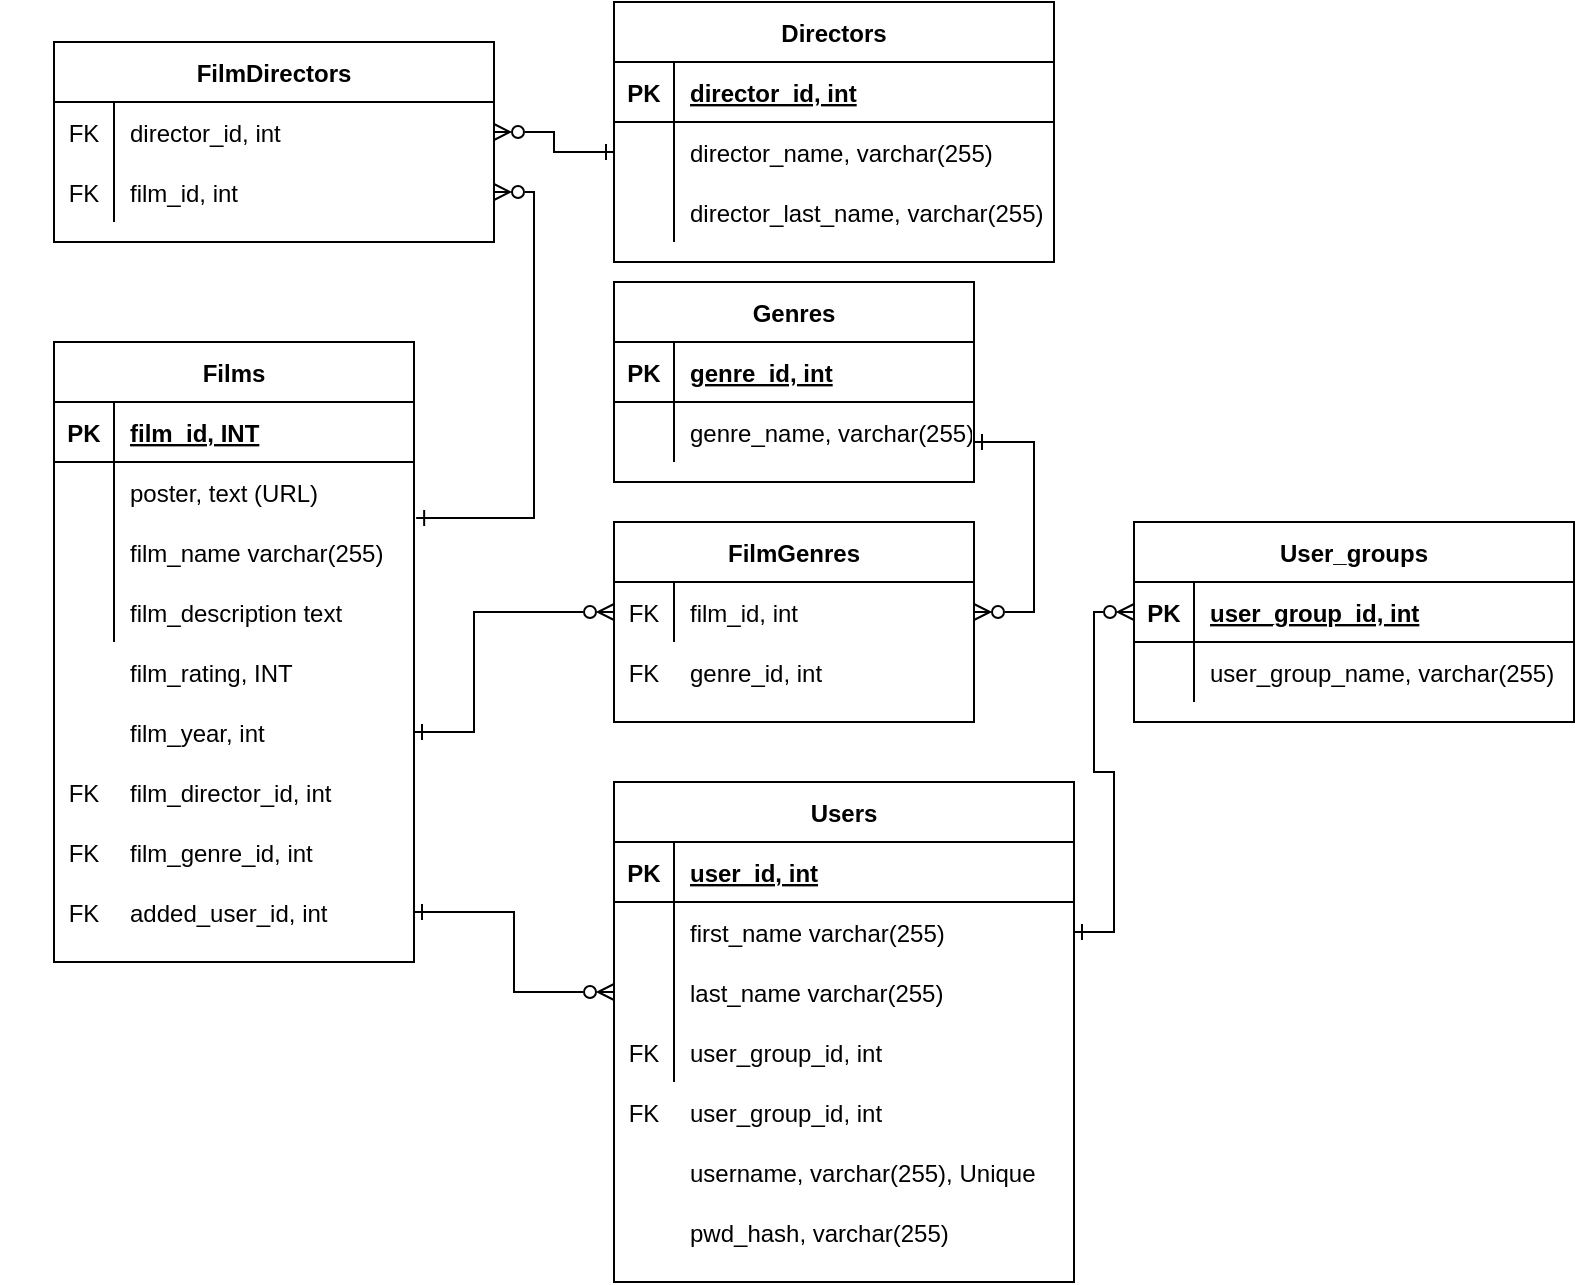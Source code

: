 <mxfile version="15.7.3" type="device"><diagram id="e_fTZcowITUSTxQMZxsq" name="Page-1"><mxGraphModel dx="2272" dy="1698" grid="1" gridSize="10" guides="1" tooltips="1" connect="1" arrows="1" fold="1" page="1" pageScale="1" pageWidth="850" pageHeight="1100" math="0" shadow="0"><root><mxCell id="0"/><mxCell id="1" parent="0"/><mxCell id="uYpmHCX6_qh6ywaZM5lO-1" value="Films" style="shape=table;startSize=30;container=1;collapsible=1;childLayout=tableLayout;fixedRows=1;rowLines=0;fontStyle=1;align=center;resizeLast=1;" parent="1" vertex="1"><mxGeometry x="10" y="10" width="180" height="310" as="geometry"/></mxCell><mxCell id="uYpmHCX6_qh6ywaZM5lO-2" value="" style="shape=partialRectangle;collapsible=0;dropTarget=0;pointerEvents=0;fillColor=none;top=0;left=0;bottom=1;right=0;points=[[0,0.5],[1,0.5]];portConstraint=eastwest;" parent="uYpmHCX6_qh6ywaZM5lO-1" vertex="1"><mxGeometry y="30" width="180" height="30" as="geometry"/></mxCell><mxCell id="uYpmHCX6_qh6ywaZM5lO-3" value="PK" style="shape=partialRectangle;connectable=0;fillColor=none;top=0;left=0;bottom=0;right=0;fontStyle=1;overflow=hidden;" parent="uYpmHCX6_qh6ywaZM5lO-2" vertex="1"><mxGeometry width="30" height="30" as="geometry"><mxRectangle width="30" height="30" as="alternateBounds"/></mxGeometry></mxCell><mxCell id="uYpmHCX6_qh6ywaZM5lO-4" value="film_id, INT" style="shape=partialRectangle;connectable=0;fillColor=none;top=0;left=0;bottom=0;right=0;align=left;spacingLeft=6;fontStyle=5;overflow=hidden;" parent="uYpmHCX6_qh6ywaZM5lO-2" vertex="1"><mxGeometry x="30" width="150" height="30" as="geometry"><mxRectangle width="150" height="30" as="alternateBounds"/></mxGeometry></mxCell><mxCell id="uYpmHCX6_qh6ywaZM5lO-5" value="" style="shape=partialRectangle;collapsible=0;dropTarget=0;pointerEvents=0;fillColor=none;top=0;left=0;bottom=0;right=0;points=[[0,0.5],[1,0.5]];portConstraint=eastwest;" parent="uYpmHCX6_qh6ywaZM5lO-1" vertex="1"><mxGeometry y="60" width="180" height="30" as="geometry"/></mxCell><mxCell id="uYpmHCX6_qh6ywaZM5lO-6" value="" style="shape=partialRectangle;connectable=0;fillColor=none;top=0;left=0;bottom=0;right=0;editable=1;overflow=hidden;" parent="uYpmHCX6_qh6ywaZM5lO-5" vertex="1"><mxGeometry width="30" height="30" as="geometry"><mxRectangle width="30" height="30" as="alternateBounds"/></mxGeometry></mxCell><mxCell id="uYpmHCX6_qh6ywaZM5lO-7" value="poster, text (URL)" style="shape=partialRectangle;connectable=0;fillColor=none;top=0;left=0;bottom=0;right=0;align=left;spacingLeft=6;overflow=hidden;" parent="uYpmHCX6_qh6ywaZM5lO-5" vertex="1"><mxGeometry x="30" width="150" height="30" as="geometry"><mxRectangle width="150" height="30" as="alternateBounds"/></mxGeometry></mxCell><mxCell id="uYpmHCX6_qh6ywaZM5lO-8" value="" style="shape=partialRectangle;collapsible=0;dropTarget=0;pointerEvents=0;fillColor=none;top=0;left=0;bottom=0;right=0;points=[[0,0.5],[1,0.5]];portConstraint=eastwest;" parent="uYpmHCX6_qh6ywaZM5lO-1" vertex="1"><mxGeometry y="90" width="180" height="30" as="geometry"/></mxCell><mxCell id="uYpmHCX6_qh6ywaZM5lO-9" value="" style="shape=partialRectangle;connectable=0;fillColor=none;top=0;left=0;bottom=0;right=0;editable=1;overflow=hidden;" parent="uYpmHCX6_qh6ywaZM5lO-8" vertex="1"><mxGeometry width="30" height="30" as="geometry"><mxRectangle width="30" height="30" as="alternateBounds"/></mxGeometry></mxCell><mxCell id="uYpmHCX6_qh6ywaZM5lO-10" value="film_name varchar(255)" style="shape=partialRectangle;connectable=0;fillColor=none;top=0;left=0;bottom=0;right=0;align=left;spacingLeft=6;overflow=hidden;" parent="uYpmHCX6_qh6ywaZM5lO-8" vertex="1"><mxGeometry x="30" width="150" height="30" as="geometry"><mxRectangle width="150" height="30" as="alternateBounds"/></mxGeometry></mxCell><mxCell id="uYpmHCX6_qh6ywaZM5lO-11" value="" style="shape=partialRectangle;collapsible=0;dropTarget=0;pointerEvents=0;fillColor=none;top=0;left=0;bottom=0;right=0;points=[[0,0.5],[1,0.5]];portConstraint=eastwest;" parent="uYpmHCX6_qh6ywaZM5lO-1" vertex="1"><mxGeometry y="120" width="180" height="30" as="geometry"/></mxCell><mxCell id="uYpmHCX6_qh6ywaZM5lO-12" value="" style="shape=partialRectangle;connectable=0;fillColor=none;top=0;left=0;bottom=0;right=0;editable=1;overflow=hidden;" parent="uYpmHCX6_qh6ywaZM5lO-11" vertex="1"><mxGeometry width="30" height="30" as="geometry"><mxRectangle width="30" height="30" as="alternateBounds"/></mxGeometry></mxCell><mxCell id="uYpmHCX6_qh6ywaZM5lO-13" value="film_description text" style="shape=partialRectangle;connectable=0;fillColor=none;top=0;left=0;bottom=0;right=0;align=left;spacingLeft=6;overflow=hidden;" parent="uYpmHCX6_qh6ywaZM5lO-11" vertex="1"><mxGeometry x="30" width="150" height="30" as="geometry"><mxRectangle width="150" height="30" as="alternateBounds"/></mxGeometry></mxCell><mxCell id="uYpmHCX6_qh6ywaZM5lO-14" value="" style="shape=partialRectangle;collapsible=0;dropTarget=0;pointerEvents=0;fillColor=none;top=0;left=0;bottom=0;right=0;points=[[0,0.5],[1,0.5]];portConstraint=eastwest;" parent="1" vertex="1"><mxGeometry x="10" y="160" width="180" height="30" as="geometry"/></mxCell><mxCell id="uYpmHCX6_qh6ywaZM5lO-15" value="" style="shape=partialRectangle;connectable=0;fillColor=none;top=0;left=0;bottom=0;right=0;editable=1;overflow=hidden;" parent="uYpmHCX6_qh6ywaZM5lO-14" vertex="1"><mxGeometry width="30" height="30" as="geometry"><mxRectangle width="30" height="30" as="alternateBounds"/></mxGeometry></mxCell><mxCell id="uYpmHCX6_qh6ywaZM5lO-16" value="film_rating, INT" style="shape=partialRectangle;connectable=0;fillColor=none;top=0;left=0;bottom=0;right=0;align=left;spacingLeft=6;overflow=hidden;" parent="uYpmHCX6_qh6ywaZM5lO-14" vertex="1"><mxGeometry x="30" width="150" height="30" as="geometry"><mxRectangle width="150" height="30" as="alternateBounds"/></mxGeometry></mxCell><mxCell id="uYpmHCX6_qh6ywaZM5lO-17" value="" style="shape=partialRectangle;collapsible=0;dropTarget=0;pointerEvents=0;fillColor=none;top=0;left=0;bottom=0;right=0;points=[[0,0.5],[1,0.5]];portConstraint=eastwest;" parent="1" vertex="1"><mxGeometry x="10" y="190" width="180" height="30" as="geometry"/></mxCell><mxCell id="uYpmHCX6_qh6ywaZM5lO-19" value="film_year, int" style="shape=partialRectangle;connectable=0;fillColor=none;top=0;left=0;bottom=0;right=0;align=left;spacingLeft=6;overflow=hidden;" parent="uYpmHCX6_qh6ywaZM5lO-17" vertex="1"><mxGeometry x="30" width="150" height="30" as="geometry"><mxRectangle width="150" height="30" as="alternateBounds"/></mxGeometry></mxCell><mxCell id="uYpmHCX6_qh6ywaZM5lO-20" value="" style="shape=partialRectangle;collapsible=0;dropTarget=0;pointerEvents=0;fillColor=none;top=0;left=0;bottom=0;right=0;points=[[0,0.5],[1,0.5]];portConstraint=eastwest;" parent="1" vertex="1"><mxGeometry x="10" y="220" width="180" height="30" as="geometry"/></mxCell><mxCell id="uYpmHCX6_qh6ywaZM5lO-21" value="FK" style="shape=partialRectangle;connectable=0;fillColor=none;top=0;left=0;bottom=0;right=0;editable=1;overflow=hidden;" parent="uYpmHCX6_qh6ywaZM5lO-20" vertex="1"><mxGeometry width="30" height="30" as="geometry"><mxRectangle width="30" height="30" as="alternateBounds"/></mxGeometry></mxCell><mxCell id="uYpmHCX6_qh6ywaZM5lO-22" value="film_director_id, int" style="shape=partialRectangle;connectable=0;fillColor=none;top=0;left=0;bottom=0;right=0;align=left;spacingLeft=6;overflow=hidden;" parent="uYpmHCX6_qh6ywaZM5lO-20" vertex="1"><mxGeometry x="30" width="150" height="30" as="geometry"><mxRectangle width="150" height="30" as="alternateBounds"/></mxGeometry></mxCell><mxCell id="uYpmHCX6_qh6ywaZM5lO-23" value="" style="shape=partialRectangle;collapsible=0;dropTarget=0;pointerEvents=0;fillColor=none;top=0;left=0;bottom=0;right=0;points=[[0,0.5],[1,0.5]];portConstraint=eastwest;" parent="1" vertex="1"><mxGeometry x="10" y="250" width="180" height="30" as="geometry"/></mxCell><mxCell id="uYpmHCX6_qh6ywaZM5lO-24" value="FK" style="shape=partialRectangle;connectable=0;fillColor=none;top=0;left=0;bottom=0;right=0;editable=1;overflow=hidden;" parent="uYpmHCX6_qh6ywaZM5lO-23" vertex="1"><mxGeometry width="30" height="30" as="geometry"><mxRectangle width="30" height="30" as="alternateBounds"/></mxGeometry></mxCell><mxCell id="uYpmHCX6_qh6ywaZM5lO-25" value="film_genre_id, int" style="shape=partialRectangle;connectable=0;fillColor=none;top=0;left=0;bottom=0;right=0;align=left;spacingLeft=6;overflow=hidden;" parent="uYpmHCX6_qh6ywaZM5lO-23" vertex="1"><mxGeometry x="30" width="150" height="30" as="geometry"><mxRectangle width="150" height="30" as="alternateBounds"/></mxGeometry></mxCell><mxCell id="uYpmHCX6_qh6ywaZM5lO-26" value="" style="shape=partialRectangle;collapsible=0;dropTarget=0;pointerEvents=0;fillColor=none;top=0;left=0;bottom=0;right=0;points=[[0,0.5],[1,0.5]];portConstraint=eastwest;" parent="1" vertex="1"><mxGeometry x="10" y="280" width="180" height="30" as="geometry"/></mxCell><mxCell id="uYpmHCX6_qh6ywaZM5lO-27" value="FK" style="shape=partialRectangle;connectable=0;fillColor=none;top=0;left=0;bottom=0;right=0;editable=1;overflow=hidden;" parent="uYpmHCX6_qh6ywaZM5lO-26" vertex="1"><mxGeometry width="30" height="30" as="geometry"><mxRectangle width="30" height="30" as="alternateBounds"/></mxGeometry></mxCell><mxCell id="uYpmHCX6_qh6ywaZM5lO-28" value="added_user_id, int" style="shape=partialRectangle;connectable=0;fillColor=none;top=0;left=0;bottom=0;right=0;align=left;spacingLeft=6;overflow=hidden;" parent="uYpmHCX6_qh6ywaZM5lO-26" vertex="1"><mxGeometry x="30" width="150" height="30" as="geometry"><mxRectangle width="150" height="30" as="alternateBounds"/></mxGeometry></mxCell><mxCell id="uYpmHCX6_qh6ywaZM5lO-29" value="FilmDirectors" style="shape=table;startSize=30;container=1;collapsible=1;childLayout=tableLayout;fixedRows=1;rowLines=0;fontStyle=1;align=center;resizeLast=1;" parent="1" vertex="1"><mxGeometry x="10" y="-140" width="220" height="100" as="geometry"/></mxCell><mxCell id="uYpmHCX6_qh6ywaZM5lO-33" value="" style="shape=partialRectangle;collapsible=0;dropTarget=0;pointerEvents=0;fillColor=none;top=0;left=0;bottom=0;right=0;points=[[0,0.5],[1,0.5]];portConstraint=eastwest;" parent="uYpmHCX6_qh6ywaZM5lO-29" vertex="1"><mxGeometry y="30" width="220" height="30" as="geometry"/></mxCell><mxCell id="uYpmHCX6_qh6ywaZM5lO-34" value="FK" style="shape=partialRectangle;connectable=0;fillColor=none;top=0;left=0;bottom=0;right=0;editable=1;overflow=hidden;" parent="uYpmHCX6_qh6ywaZM5lO-33" vertex="1"><mxGeometry width="30" height="30" as="geometry"><mxRectangle width="30" height="30" as="alternateBounds"/></mxGeometry></mxCell><mxCell id="uYpmHCX6_qh6ywaZM5lO-35" value="director_id, int" style="shape=partialRectangle;connectable=0;fillColor=none;top=0;left=0;bottom=0;right=0;align=left;spacingLeft=6;overflow=hidden;" parent="uYpmHCX6_qh6ywaZM5lO-33" vertex="1"><mxGeometry x="30" width="190" height="30" as="geometry"><mxRectangle width="190" height="30" as="alternateBounds"/></mxGeometry></mxCell><mxCell id="uYpmHCX6_qh6ywaZM5lO-36" value="" style="shape=partialRectangle;collapsible=0;dropTarget=0;pointerEvents=0;fillColor=none;top=0;left=0;bottom=0;right=0;points=[[0,0.5],[1,0.5]];portConstraint=eastwest;" parent="uYpmHCX6_qh6ywaZM5lO-29" vertex="1"><mxGeometry y="60" width="220" height="30" as="geometry"/></mxCell><mxCell id="uYpmHCX6_qh6ywaZM5lO-37" value="FK" style="shape=partialRectangle;connectable=0;fillColor=none;top=0;left=0;bottom=0;right=0;editable=1;overflow=hidden;" parent="uYpmHCX6_qh6ywaZM5lO-36" vertex="1"><mxGeometry width="30" height="30" as="geometry"><mxRectangle width="30" height="30" as="alternateBounds"/></mxGeometry></mxCell><mxCell id="uYpmHCX6_qh6ywaZM5lO-38" value="film_id, int" style="shape=partialRectangle;connectable=0;fillColor=none;top=0;left=0;bottom=0;right=0;align=left;spacingLeft=6;overflow=hidden;" parent="uYpmHCX6_qh6ywaZM5lO-36" vertex="1"><mxGeometry x="30" width="190" height="30" as="geometry"><mxRectangle width="190" height="30" as="alternateBounds"/></mxGeometry></mxCell><mxCell id="uYpmHCX6_qh6ywaZM5lO-43" style="edgeStyle=orthogonalEdgeStyle;rounded=0;orthogonalLoop=1;jettySize=auto;html=1;entryX=1;entryY=0.25;entryDx=0;entryDy=0;strokeColor=none;" parent="1" source="uYpmHCX6_qh6ywaZM5lO-36" target="uYpmHCX6_qh6ywaZM5lO-1" edge="1"><mxGeometry relative="1" as="geometry"/></mxCell><mxCell id="uYpmHCX6_qh6ywaZM5lO-44" style="edgeStyle=orthogonalEdgeStyle;rounded=0;orthogonalLoop=1;jettySize=auto;html=1;entryX=1.006;entryY=-0.067;entryDx=0;entryDy=0;entryPerimeter=0;endArrow=ERone;endFill=0;startArrow=ERzeroToMany;startFill=0;exitX=1;exitY=0.5;exitDx=0;exitDy=0;" parent="1" source="uYpmHCX6_qh6ywaZM5lO-36" target="uYpmHCX6_qh6ywaZM5lO-8" edge="1"><mxGeometry relative="1" as="geometry"/></mxCell><mxCell id="uYpmHCX6_qh6ywaZM5lO-45" value="Genres" style="shape=table;startSize=30;container=1;collapsible=1;childLayout=tableLayout;fixedRows=1;rowLines=0;fontStyle=1;align=center;resizeLast=1;" parent="1" vertex="1"><mxGeometry x="290" y="-20" width="180" height="100" as="geometry"/></mxCell><mxCell id="uYpmHCX6_qh6ywaZM5lO-46" value="" style="shape=partialRectangle;collapsible=0;dropTarget=0;pointerEvents=0;fillColor=none;top=0;left=0;bottom=1;right=0;points=[[0,0.5],[1,0.5]];portConstraint=eastwest;" parent="uYpmHCX6_qh6ywaZM5lO-45" vertex="1"><mxGeometry y="30" width="180" height="30" as="geometry"/></mxCell><mxCell id="uYpmHCX6_qh6ywaZM5lO-47" value="PK" style="shape=partialRectangle;connectable=0;fillColor=none;top=0;left=0;bottom=0;right=0;fontStyle=1;overflow=hidden;" parent="uYpmHCX6_qh6ywaZM5lO-46" vertex="1"><mxGeometry width="30" height="30" as="geometry"><mxRectangle width="30" height="30" as="alternateBounds"/></mxGeometry></mxCell><mxCell id="uYpmHCX6_qh6ywaZM5lO-48" value="genre_id, int" style="shape=partialRectangle;connectable=0;fillColor=none;top=0;left=0;bottom=0;right=0;align=left;spacingLeft=6;fontStyle=5;overflow=hidden;" parent="uYpmHCX6_qh6ywaZM5lO-46" vertex="1"><mxGeometry x="30" width="150" height="30" as="geometry"><mxRectangle width="150" height="30" as="alternateBounds"/></mxGeometry></mxCell><mxCell id="uYpmHCX6_qh6ywaZM5lO-49" value="" style="shape=partialRectangle;collapsible=0;dropTarget=0;pointerEvents=0;fillColor=none;top=0;left=0;bottom=0;right=0;points=[[0,0.5],[1,0.5]];portConstraint=eastwest;" parent="uYpmHCX6_qh6ywaZM5lO-45" vertex="1"><mxGeometry y="60" width="180" height="30" as="geometry"/></mxCell><mxCell id="uYpmHCX6_qh6ywaZM5lO-50" value="" style="shape=partialRectangle;connectable=0;fillColor=none;top=0;left=0;bottom=0;right=0;editable=1;overflow=hidden;" parent="uYpmHCX6_qh6ywaZM5lO-49" vertex="1"><mxGeometry width="30" height="30" as="geometry"><mxRectangle width="30" height="30" as="alternateBounds"/></mxGeometry></mxCell><mxCell id="uYpmHCX6_qh6ywaZM5lO-51" value="genre_name, varchar(255)" style="shape=partialRectangle;connectable=0;fillColor=none;top=0;left=0;bottom=0;right=0;align=left;spacingLeft=6;overflow=hidden;" parent="uYpmHCX6_qh6ywaZM5lO-49" vertex="1"><mxGeometry x="30" width="150" height="30" as="geometry"><mxRectangle width="150" height="30" as="alternateBounds"/></mxGeometry></mxCell><mxCell id="uYpmHCX6_qh6ywaZM5lO-55" style="edgeStyle=orthogonalEdgeStyle;rounded=0;orthogonalLoop=1;jettySize=auto;html=1;entryX=1;entryY=0.5;entryDx=0;entryDy=0;startArrow=ERzeroToMany;startFill=0;endArrow=ERone;endFill=0;exitX=0;exitY=0.5;exitDx=0;exitDy=0;" parent="1" source="LSP0NM_uEEjxRgTqcYit-5" target="uYpmHCX6_qh6ywaZM5lO-17" edge="1"><mxGeometry relative="1" as="geometry"><Array as="points"><mxPoint x="220" y="145"/><mxPoint x="220" y="205"/></Array><mxPoint x="310" y="70" as="sourcePoint"/></mxGeometry></mxCell><mxCell id="uYpmHCX6_qh6ywaZM5lO-64" value="Users" style="shape=table;startSize=30;container=1;collapsible=1;childLayout=tableLayout;fixedRows=1;rowLines=0;fontStyle=1;align=center;resizeLast=1;" parent="1" vertex="1"><mxGeometry x="290" y="230" width="230" height="250" as="geometry"/></mxCell><mxCell id="uYpmHCX6_qh6ywaZM5lO-65" value="" style="shape=partialRectangle;collapsible=0;dropTarget=0;pointerEvents=0;fillColor=none;top=0;left=0;bottom=1;right=0;points=[[0,0.5],[1,0.5]];portConstraint=eastwest;" parent="uYpmHCX6_qh6ywaZM5lO-64" vertex="1"><mxGeometry y="30" width="230" height="30" as="geometry"/></mxCell><mxCell id="uYpmHCX6_qh6ywaZM5lO-66" value="PK" style="shape=partialRectangle;connectable=0;fillColor=none;top=0;left=0;bottom=0;right=0;fontStyle=1;overflow=hidden;" parent="uYpmHCX6_qh6ywaZM5lO-65" vertex="1"><mxGeometry width="30" height="30" as="geometry"><mxRectangle width="30" height="30" as="alternateBounds"/></mxGeometry></mxCell><mxCell id="uYpmHCX6_qh6ywaZM5lO-67" value="user_id, int" style="shape=partialRectangle;connectable=0;fillColor=none;top=0;left=0;bottom=0;right=0;align=left;spacingLeft=6;fontStyle=5;overflow=hidden;" parent="uYpmHCX6_qh6ywaZM5lO-65" vertex="1"><mxGeometry x="30" width="200" height="30" as="geometry"><mxRectangle width="200" height="30" as="alternateBounds"/></mxGeometry></mxCell><mxCell id="uYpmHCX6_qh6ywaZM5lO-68" value="" style="shape=partialRectangle;collapsible=0;dropTarget=0;pointerEvents=0;fillColor=none;top=0;left=0;bottom=0;right=0;points=[[0,0.5],[1,0.5]];portConstraint=eastwest;" parent="uYpmHCX6_qh6ywaZM5lO-64" vertex="1"><mxGeometry y="60" width="230" height="30" as="geometry"/></mxCell><mxCell id="uYpmHCX6_qh6ywaZM5lO-69" value="" style="shape=partialRectangle;connectable=0;fillColor=none;top=0;left=0;bottom=0;right=0;editable=1;overflow=hidden;" parent="uYpmHCX6_qh6ywaZM5lO-68" vertex="1"><mxGeometry width="30" height="30" as="geometry"><mxRectangle width="30" height="30" as="alternateBounds"/></mxGeometry></mxCell><mxCell id="uYpmHCX6_qh6ywaZM5lO-70" value="first_name varchar(255)" style="shape=partialRectangle;connectable=0;fillColor=none;top=0;left=0;bottom=0;right=0;align=left;spacingLeft=6;overflow=hidden;" parent="uYpmHCX6_qh6ywaZM5lO-68" vertex="1"><mxGeometry x="30" width="200" height="30" as="geometry"><mxRectangle width="200" height="30" as="alternateBounds"/></mxGeometry></mxCell><mxCell id="uYpmHCX6_qh6ywaZM5lO-71" value="" style="shape=partialRectangle;collapsible=0;dropTarget=0;pointerEvents=0;fillColor=none;top=0;left=0;bottom=0;right=0;points=[[0,0.5],[1,0.5]];portConstraint=eastwest;" parent="uYpmHCX6_qh6ywaZM5lO-64" vertex="1"><mxGeometry y="90" width="230" height="30" as="geometry"/></mxCell><mxCell id="uYpmHCX6_qh6ywaZM5lO-72" value="" style="shape=partialRectangle;connectable=0;fillColor=none;top=0;left=0;bottom=0;right=0;editable=1;overflow=hidden;" parent="uYpmHCX6_qh6ywaZM5lO-71" vertex="1"><mxGeometry width="30" height="30" as="geometry"><mxRectangle width="30" height="30" as="alternateBounds"/></mxGeometry></mxCell><mxCell id="uYpmHCX6_qh6ywaZM5lO-73" value="last_name varchar(255)" style="shape=partialRectangle;connectable=0;fillColor=none;top=0;left=0;bottom=0;right=0;align=left;spacingLeft=6;overflow=hidden;" parent="uYpmHCX6_qh6ywaZM5lO-71" vertex="1"><mxGeometry x="30" width="200" height="30" as="geometry"><mxRectangle width="200" height="30" as="alternateBounds"/></mxGeometry></mxCell><mxCell id="uYpmHCX6_qh6ywaZM5lO-74" value="" style="shape=partialRectangle;collapsible=0;dropTarget=0;pointerEvents=0;fillColor=none;top=0;left=0;bottom=0;right=0;points=[[0,0.5],[1,0.5]];portConstraint=eastwest;" parent="uYpmHCX6_qh6ywaZM5lO-64" vertex="1"><mxGeometry y="120" width="230" height="30" as="geometry"/></mxCell><mxCell id="uYpmHCX6_qh6ywaZM5lO-75" value="FK" style="shape=partialRectangle;connectable=0;fillColor=none;top=0;left=0;bottom=0;right=0;editable=1;overflow=hidden;" parent="uYpmHCX6_qh6ywaZM5lO-74" vertex="1"><mxGeometry width="30" height="30" as="geometry"><mxRectangle width="30" height="30" as="alternateBounds"/></mxGeometry></mxCell><mxCell id="uYpmHCX6_qh6ywaZM5lO-76" value="user_group_id, int" style="shape=partialRectangle;connectable=0;fillColor=none;top=0;left=0;bottom=0;right=0;align=left;spacingLeft=6;overflow=hidden;" parent="uYpmHCX6_qh6ywaZM5lO-74" vertex="1"><mxGeometry x="30" width="200" height="30" as="geometry"><mxRectangle width="200" height="30" as="alternateBounds"/></mxGeometry></mxCell><mxCell id="uYpmHCX6_qh6ywaZM5lO-81" value="" style="shape=partialRectangle;collapsible=0;dropTarget=0;pointerEvents=0;fillColor=none;top=0;left=0;bottom=0;right=0;points=[[0,0.5],[1,0.5]];portConstraint=eastwest;" parent="1" vertex="1"><mxGeometry x="290" y="380" width="180" height="30" as="geometry"/></mxCell><mxCell id="uYpmHCX6_qh6ywaZM5lO-82" value="FK" style="shape=partialRectangle;connectable=0;fillColor=none;top=0;left=0;bottom=0;right=0;editable=1;overflow=hidden;" parent="uYpmHCX6_qh6ywaZM5lO-81" vertex="1"><mxGeometry width="30" height="30" as="geometry"><mxRectangle width="30" height="30" as="alternateBounds"/></mxGeometry></mxCell><mxCell id="uYpmHCX6_qh6ywaZM5lO-83" value="user_group_id, int" style="shape=partialRectangle;connectable=0;fillColor=none;top=0;left=0;bottom=0;right=0;align=left;spacingLeft=6;overflow=hidden;" parent="uYpmHCX6_qh6ywaZM5lO-81" vertex="1"><mxGeometry x="30" width="150" height="30" as="geometry"><mxRectangle width="150" height="30" as="alternateBounds"/></mxGeometry></mxCell><mxCell id="uYpmHCX6_qh6ywaZM5lO-85" value="" style="edgeStyle=orthogonalEdgeStyle;rounded=0;orthogonalLoop=1;jettySize=auto;html=1;startArrow=ERzeroToMany;startFill=0;endArrow=ERone;endFill=0;" parent="1" source="uYpmHCX6_qh6ywaZM5lO-71" target="uYpmHCX6_qh6ywaZM5lO-26" edge="1"><mxGeometry relative="1" as="geometry"/></mxCell><mxCell id="uYpmHCX6_qh6ywaZM5lO-86" value="User_groups" style="shape=table;startSize=30;container=1;collapsible=1;childLayout=tableLayout;fixedRows=1;rowLines=0;fontStyle=1;align=center;resizeLast=1;" parent="1" vertex="1"><mxGeometry x="550" y="100" width="220" height="100" as="geometry"/></mxCell><mxCell id="uYpmHCX6_qh6ywaZM5lO-87" value="" style="shape=partialRectangle;collapsible=0;dropTarget=0;pointerEvents=0;fillColor=none;top=0;left=0;bottom=1;right=0;points=[[0,0.5],[1,0.5]];portConstraint=eastwest;" parent="uYpmHCX6_qh6ywaZM5lO-86" vertex="1"><mxGeometry y="30" width="220" height="30" as="geometry"/></mxCell><mxCell id="uYpmHCX6_qh6ywaZM5lO-88" value="PK" style="shape=partialRectangle;connectable=0;fillColor=none;top=0;left=0;bottom=0;right=0;fontStyle=1;overflow=hidden;" parent="uYpmHCX6_qh6ywaZM5lO-87" vertex="1"><mxGeometry width="30" height="30" as="geometry"><mxRectangle width="30" height="30" as="alternateBounds"/></mxGeometry></mxCell><mxCell id="uYpmHCX6_qh6ywaZM5lO-89" value="user_group_id, int" style="shape=partialRectangle;connectable=0;fillColor=none;top=0;left=0;bottom=0;right=0;align=left;spacingLeft=6;fontStyle=5;overflow=hidden;" parent="uYpmHCX6_qh6ywaZM5lO-87" vertex="1"><mxGeometry x="30" width="190" height="30" as="geometry"><mxRectangle width="190" height="30" as="alternateBounds"/></mxGeometry></mxCell><mxCell id="uYpmHCX6_qh6ywaZM5lO-90" value="" style="shape=partialRectangle;collapsible=0;dropTarget=0;pointerEvents=0;fillColor=none;top=0;left=0;bottom=0;right=0;points=[[0,0.5],[1,0.5]];portConstraint=eastwest;" parent="uYpmHCX6_qh6ywaZM5lO-86" vertex="1"><mxGeometry y="60" width="220" height="30" as="geometry"/></mxCell><mxCell id="uYpmHCX6_qh6ywaZM5lO-91" value="" style="shape=partialRectangle;connectable=0;fillColor=none;top=0;left=0;bottom=0;right=0;editable=1;overflow=hidden;" parent="uYpmHCX6_qh6ywaZM5lO-90" vertex="1"><mxGeometry width="30" height="30" as="geometry"><mxRectangle width="30" height="30" as="alternateBounds"/></mxGeometry></mxCell><mxCell id="uYpmHCX6_qh6ywaZM5lO-92" value="user_group_name, varchar(255)" style="shape=partialRectangle;connectable=0;fillColor=none;top=0;left=0;bottom=0;right=0;align=left;spacingLeft=6;overflow=hidden;" parent="uYpmHCX6_qh6ywaZM5lO-90" vertex="1"><mxGeometry x="30" width="190" height="30" as="geometry"><mxRectangle width="190" height="30" as="alternateBounds"/></mxGeometry></mxCell><mxCell id="uYpmHCX6_qh6ywaZM5lO-96" style="edgeStyle=orthogonalEdgeStyle;rounded=0;orthogonalLoop=1;jettySize=auto;html=1;entryX=1;entryY=0.5;entryDx=0;entryDy=0;startArrow=ERzeroToMany;startFill=0;endArrow=ERone;endFill=0;" parent="1" source="uYpmHCX6_qh6ywaZM5lO-87" target="uYpmHCX6_qh6ywaZM5lO-68" edge="1"><mxGeometry relative="1" as="geometry"/></mxCell><mxCell id="LSP0NM_uEEjxRgTqcYit-1" value="FilmGenres" style="shape=table;startSize=30;container=1;collapsible=1;childLayout=tableLayout;fixedRows=1;rowLines=0;fontStyle=1;align=center;resizeLast=1;" vertex="1" parent="1"><mxGeometry x="290" y="100" width="180" height="100" as="geometry"/></mxCell><mxCell id="LSP0NM_uEEjxRgTqcYit-5" value="" style="shape=partialRectangle;collapsible=0;dropTarget=0;pointerEvents=0;fillColor=none;top=0;left=0;bottom=0;right=0;points=[[0,0.5],[1,0.5]];portConstraint=eastwest;" vertex="1" parent="LSP0NM_uEEjxRgTqcYit-1"><mxGeometry y="30" width="180" height="30" as="geometry"/></mxCell><mxCell id="LSP0NM_uEEjxRgTqcYit-6" value="FK" style="shape=partialRectangle;connectable=0;fillColor=none;top=0;left=0;bottom=0;right=0;editable=1;overflow=hidden;" vertex="1" parent="LSP0NM_uEEjxRgTqcYit-5"><mxGeometry width="30" height="30" as="geometry"><mxRectangle width="30" height="30" as="alternateBounds"/></mxGeometry></mxCell><mxCell id="LSP0NM_uEEjxRgTqcYit-7" value="film_id, int" style="shape=partialRectangle;connectable=0;fillColor=none;top=0;left=0;bottom=0;right=0;align=left;spacingLeft=6;overflow=hidden;" vertex="1" parent="LSP0NM_uEEjxRgTqcYit-5"><mxGeometry x="30" width="150" height="30" as="geometry"><mxRectangle width="150" height="30" as="alternateBounds"/></mxGeometry></mxCell><mxCell id="LSP0NM_uEEjxRgTqcYit-8" value="" style="shape=partialRectangle;collapsible=0;dropTarget=0;pointerEvents=0;fillColor=none;top=0;left=0;bottom=0;right=0;points=[[0,0.5],[1,0.5]];portConstraint=eastwest;" vertex="1" parent="1"><mxGeometry x="290" y="160" width="180" height="30" as="geometry"/></mxCell><mxCell id="LSP0NM_uEEjxRgTqcYit-9" value="FK" style="shape=partialRectangle;connectable=0;fillColor=none;top=0;left=0;bottom=0;right=0;editable=1;overflow=hidden;" vertex="1" parent="LSP0NM_uEEjxRgTqcYit-8"><mxGeometry width="30" height="30" as="geometry"><mxRectangle width="30" height="30" as="alternateBounds"/></mxGeometry></mxCell><mxCell id="LSP0NM_uEEjxRgTqcYit-10" value="genre_id, int" style="shape=partialRectangle;connectable=0;fillColor=none;top=0;left=0;bottom=0;right=0;align=left;spacingLeft=6;overflow=hidden;" vertex="1" parent="LSP0NM_uEEjxRgTqcYit-8"><mxGeometry x="30" width="150" height="30" as="geometry"><mxRectangle width="150" height="30" as="alternateBounds"/></mxGeometry></mxCell><mxCell id="LSP0NM_uEEjxRgTqcYit-11" style="edgeStyle=orthogonalEdgeStyle;rounded=0;orthogonalLoop=1;jettySize=auto;html=1;entryX=1;entryY=0.5;entryDx=0;entryDy=0;startArrow=ERone;startFill=0;endArrow=ERzeroToMany;endFill=0;" edge="1" parent="1" target="LSP0NM_uEEjxRgTqcYit-5"><mxGeometry relative="1" as="geometry"><Array as="points"><mxPoint x="500" y="60"/><mxPoint x="500" y="145"/></Array><mxPoint x="470" y="60" as="sourcePoint"/><mxPoint x="490" y="35" as="targetPoint"/></mxGeometry></mxCell><mxCell id="LSP0NM_uEEjxRgTqcYit-12" value="Directors" style="shape=table;startSize=30;container=1;collapsible=1;childLayout=tableLayout;fixedRows=1;rowLines=0;fontStyle=1;align=center;resizeLast=1;" vertex="1" parent="1"><mxGeometry x="290" y="-160" width="220" height="130" as="geometry"/></mxCell><mxCell id="LSP0NM_uEEjxRgTqcYit-13" value="" style="shape=partialRectangle;collapsible=0;dropTarget=0;pointerEvents=0;fillColor=none;top=0;left=0;bottom=1;right=0;points=[[0,0.5],[1,0.5]];portConstraint=eastwest;" vertex="1" parent="LSP0NM_uEEjxRgTqcYit-12"><mxGeometry y="30" width="220" height="30" as="geometry"/></mxCell><mxCell id="LSP0NM_uEEjxRgTqcYit-14" value="PK" style="shape=partialRectangle;connectable=0;fillColor=none;top=0;left=0;bottom=0;right=0;fontStyle=1;overflow=hidden;" vertex="1" parent="LSP0NM_uEEjxRgTqcYit-13"><mxGeometry width="30" height="30" as="geometry"><mxRectangle width="30" height="30" as="alternateBounds"/></mxGeometry></mxCell><mxCell id="LSP0NM_uEEjxRgTqcYit-15" value="director_id, int" style="shape=partialRectangle;connectable=0;fillColor=none;top=0;left=0;bottom=0;right=0;align=left;spacingLeft=6;fontStyle=5;overflow=hidden;" vertex="1" parent="LSP0NM_uEEjxRgTqcYit-13"><mxGeometry x="30" width="190" height="30" as="geometry"><mxRectangle width="190" height="30" as="alternateBounds"/></mxGeometry></mxCell><mxCell id="LSP0NM_uEEjxRgTqcYit-16" value="" style="shape=partialRectangle;collapsible=0;dropTarget=0;pointerEvents=0;fillColor=none;top=0;left=0;bottom=0;right=0;points=[[0,0.5],[1,0.5]];portConstraint=eastwest;" vertex="1" parent="LSP0NM_uEEjxRgTqcYit-12"><mxGeometry y="60" width="220" height="30" as="geometry"/></mxCell><mxCell id="LSP0NM_uEEjxRgTqcYit-17" value="" style="shape=partialRectangle;connectable=0;fillColor=none;top=0;left=0;bottom=0;right=0;editable=1;overflow=hidden;" vertex="1" parent="LSP0NM_uEEjxRgTqcYit-16"><mxGeometry width="30" height="30" as="geometry"><mxRectangle width="30" height="30" as="alternateBounds"/></mxGeometry></mxCell><mxCell id="LSP0NM_uEEjxRgTqcYit-18" value="director_name, varchar(255)" style="shape=partialRectangle;connectable=0;fillColor=none;top=0;left=0;bottom=0;right=0;align=left;spacingLeft=6;overflow=hidden;" vertex="1" parent="LSP0NM_uEEjxRgTqcYit-16"><mxGeometry x="30" width="190" height="30" as="geometry"><mxRectangle width="190" height="30" as="alternateBounds"/></mxGeometry></mxCell><mxCell id="LSP0NM_uEEjxRgTqcYit-19" value="" style="shape=partialRectangle;collapsible=0;dropTarget=0;pointerEvents=0;fillColor=none;top=0;left=0;bottom=0;right=0;points=[[0,0.5],[1,0.5]];portConstraint=eastwest;" vertex="1" parent="LSP0NM_uEEjxRgTqcYit-12"><mxGeometry y="90" width="220" height="30" as="geometry"/></mxCell><mxCell id="LSP0NM_uEEjxRgTqcYit-20" value="" style="shape=partialRectangle;connectable=0;fillColor=none;top=0;left=0;bottom=0;right=0;editable=1;overflow=hidden;" vertex="1" parent="LSP0NM_uEEjxRgTqcYit-19"><mxGeometry width="30" height="30" as="geometry"><mxRectangle width="30" height="30" as="alternateBounds"/></mxGeometry></mxCell><mxCell id="LSP0NM_uEEjxRgTqcYit-21" value="director_last_name, varchar(255)" style="shape=partialRectangle;connectable=0;fillColor=none;top=0;left=0;bottom=0;right=0;align=left;spacingLeft=6;overflow=hidden;" vertex="1" parent="LSP0NM_uEEjxRgTqcYit-19"><mxGeometry x="30" width="190" height="30" as="geometry"><mxRectangle width="190" height="30" as="alternateBounds"/></mxGeometry></mxCell><mxCell id="LSP0NM_uEEjxRgTqcYit-22" style="edgeStyle=orthogonalEdgeStyle;rounded=0;orthogonalLoop=1;jettySize=auto;html=1;exitX=1;exitY=0.5;exitDx=0;exitDy=0;startArrow=ERzeroToMany;startFill=0;endArrow=ERone;endFill=0;" edge="1" parent="1" source="uYpmHCX6_qh6ywaZM5lO-33" target="LSP0NM_uEEjxRgTqcYit-16"><mxGeometry relative="1" as="geometry"/></mxCell><mxCell id="LSP0NM_uEEjxRgTqcYit-23" value="username, varchar(255), Unique" style="shape=partialRectangle;connectable=0;fillColor=none;top=0;left=0;bottom=0;right=0;align=left;spacingLeft=6;overflow=hidden;" vertex="1" parent="1"><mxGeometry x="320" y="410" width="190" height="30" as="geometry"><mxRectangle width="190" height="30" as="alternateBounds"/></mxGeometry></mxCell><mxCell id="LSP0NM_uEEjxRgTqcYit-24" value="" style="shape=partialRectangle;collapsible=0;dropTarget=0;pointerEvents=0;fillColor=none;top=0;left=0;bottom=0;right=0;points=[[0,0.5],[1,0.5]];portConstraint=eastwest;" vertex="1" parent="1"><mxGeometry x="290" y="440" width="220" height="30" as="geometry"/></mxCell><mxCell id="LSP0NM_uEEjxRgTqcYit-25" value="" style="shape=partialRectangle;connectable=0;fillColor=none;top=0;left=0;bottom=0;right=0;editable=1;overflow=hidden;" vertex="1" parent="LSP0NM_uEEjxRgTqcYit-24"><mxGeometry width="30" height="30" as="geometry"><mxRectangle width="30" height="30" as="alternateBounds"/></mxGeometry></mxCell><mxCell id="LSP0NM_uEEjxRgTqcYit-26" value="pwd_hash, varchar(255)" style="shape=partialRectangle;connectable=0;fillColor=none;top=0;left=0;bottom=0;right=0;align=left;spacingLeft=6;overflow=hidden;" vertex="1" parent="LSP0NM_uEEjxRgTqcYit-24"><mxGeometry x="30" width="190" height="30" as="geometry"><mxRectangle width="190" height="30" as="alternateBounds"/></mxGeometry></mxCell></root></mxGraphModel></diagram></mxfile>